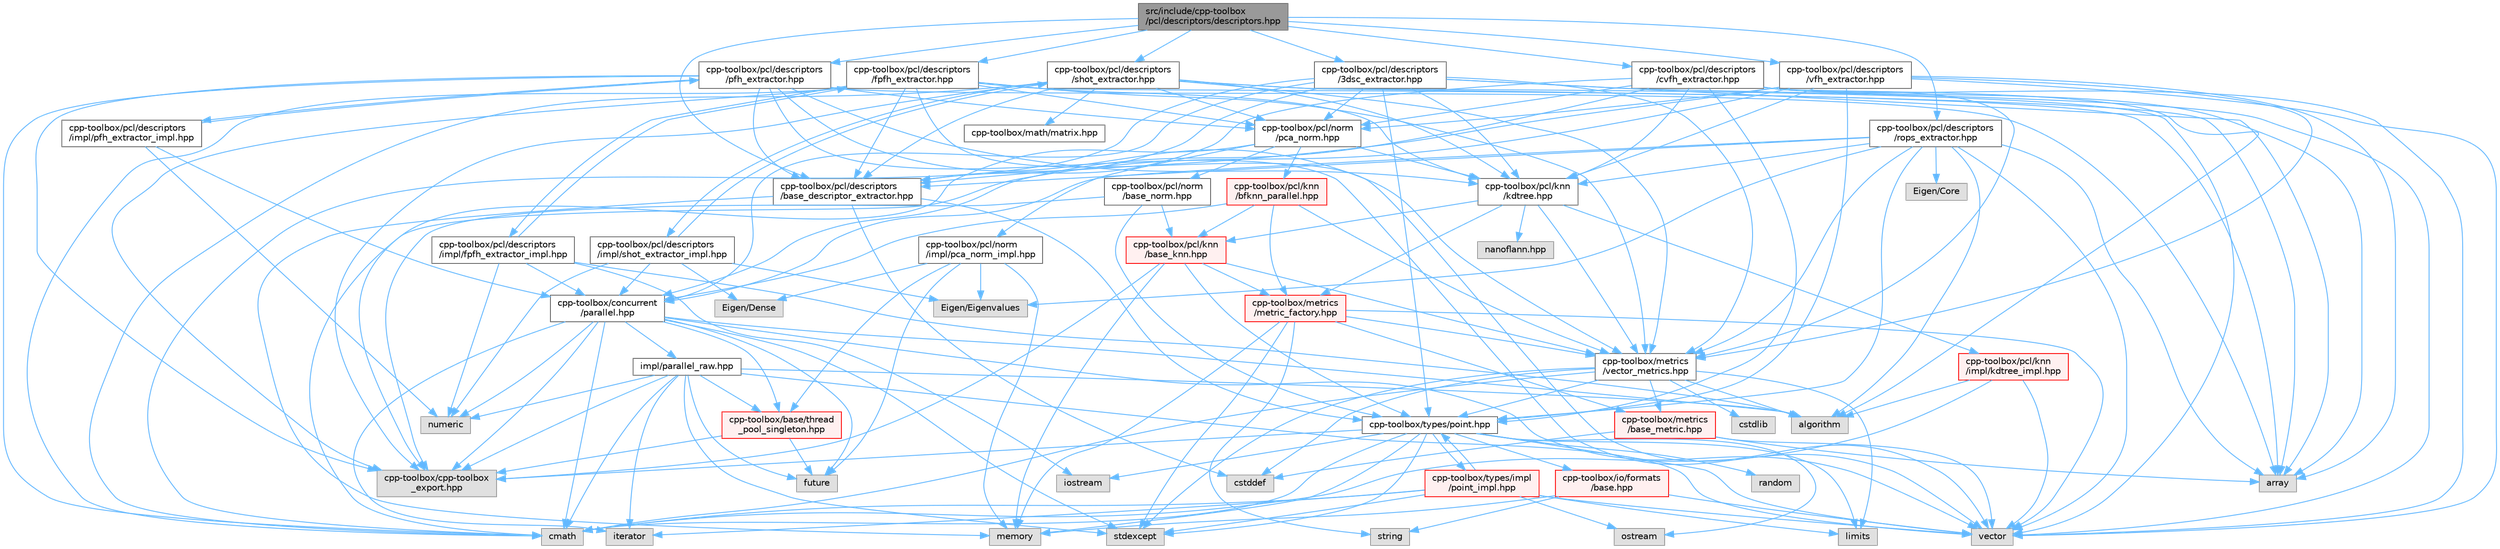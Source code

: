 digraph "src/include/cpp-toolbox/pcl/descriptors/descriptors.hpp"
{
 // LATEX_PDF_SIZE
  bgcolor="transparent";
  edge [fontname=Helvetica,fontsize=10,labelfontname=Helvetica,labelfontsize=10];
  node [fontname=Helvetica,fontsize=10,shape=box,height=0.2,width=0.4];
  Node1 [id="Node000001",label="src/include/cpp-toolbox\l/pcl/descriptors/descriptors.hpp",height=0.2,width=0.4,color="gray40", fillcolor="grey60", style="filled", fontcolor="black",tooltip="描述子提取算法统一导出文件 / Unified export file for descriptor extraction algorithms"];
  Node1 -> Node2 [id="edge1_Node000001_Node000002",color="steelblue1",style="solid",tooltip=" "];
  Node2 [id="Node000002",label="cpp-toolbox/pcl/descriptors\l/base_descriptor_extractor.hpp",height=0.2,width=0.4,color="grey40", fillcolor="white", style="filled",URL="$base__descriptor__extractor_8hpp.html",tooltip=" "];
  Node2 -> Node3 [id="edge2_Node000002_Node000003",color="steelblue1",style="solid",tooltip=" "];
  Node3 [id="Node000003",label="cstddef",height=0.2,width=0.4,color="grey60", fillcolor="#E0E0E0", style="filled",tooltip=" "];
  Node2 -> Node4 [id="edge3_Node000002_Node000004",color="steelblue1",style="solid",tooltip=" "];
  Node4 [id="Node000004",label="memory",height=0.2,width=0.4,color="grey60", fillcolor="#E0E0E0", style="filled",tooltip=" "];
  Node2 -> Node5 [id="edge4_Node000002_Node000005",color="steelblue1",style="solid",tooltip=" "];
  Node5 [id="Node000005",label="cpp-toolbox/types/point.hpp",height=0.2,width=0.4,color="grey40", fillcolor="white", style="filled",URL="$point_8hpp.html",tooltip=" "];
  Node5 -> Node6 [id="edge5_Node000005_Node000006",color="steelblue1",style="solid",tooltip=" "];
  Node6 [id="Node000006",label="cmath",height=0.2,width=0.4,color="grey60", fillcolor="#E0E0E0", style="filled",tooltip=" "];
  Node5 -> Node7 [id="edge6_Node000005_Node000007",color="steelblue1",style="solid",tooltip=" "];
  Node7 [id="Node000007",label="iostream",height=0.2,width=0.4,color="grey60", fillcolor="#E0E0E0", style="filled",tooltip=" "];
  Node5 -> Node8 [id="edge7_Node000005_Node000008",color="steelblue1",style="solid",tooltip=" "];
  Node8 [id="Node000008",label="limits",height=0.2,width=0.4,color="grey60", fillcolor="#E0E0E0", style="filled",tooltip=" "];
  Node5 -> Node4 [id="edge8_Node000005_Node000004",color="steelblue1",style="solid",tooltip=" "];
  Node5 -> Node9 [id="edge9_Node000005_Node000009",color="steelblue1",style="solid",tooltip=" "];
  Node9 [id="Node000009",label="ostream",height=0.2,width=0.4,color="grey60", fillcolor="#E0E0E0", style="filled",tooltip=" "];
  Node5 -> Node10 [id="edge10_Node000005_Node000010",color="steelblue1",style="solid",tooltip=" "];
  Node10 [id="Node000010",label="random",height=0.2,width=0.4,color="grey60", fillcolor="#E0E0E0", style="filled",tooltip=" "];
  Node5 -> Node11 [id="edge11_Node000005_Node000011",color="steelblue1",style="solid",tooltip=" "];
  Node11 [id="Node000011",label="stdexcept",height=0.2,width=0.4,color="grey60", fillcolor="#E0E0E0", style="filled",tooltip=" "];
  Node5 -> Node12 [id="edge12_Node000005_Node000012",color="steelblue1",style="solid",tooltip=" "];
  Node12 [id="Node000012",label="vector",height=0.2,width=0.4,color="grey60", fillcolor="#E0E0E0", style="filled",tooltip=" "];
  Node5 -> Node13 [id="edge13_Node000005_Node000013",color="steelblue1",style="solid",tooltip=" "];
  Node13 [id="Node000013",label="cpp-toolbox/cpp-toolbox\l_export.hpp",height=0.2,width=0.4,color="grey60", fillcolor="#E0E0E0", style="filled",tooltip=" "];
  Node5 -> Node14 [id="edge14_Node000005_Node000014",color="steelblue1",style="solid",tooltip=" "];
  Node14 [id="Node000014",label="cpp-toolbox/io/formats\l/base.hpp",height=0.2,width=0.4,color="red", fillcolor="#FFF0F0", style="filled",URL="$io_2formats_2base_8hpp.html",tooltip=" "];
  Node14 -> Node4 [id="edge15_Node000014_Node000004",color="steelblue1",style="solid",tooltip=" "];
  Node14 -> Node15 [id="edge16_Node000014_Node000015",color="steelblue1",style="solid",tooltip=" "];
  Node15 [id="Node000015",label="string",height=0.2,width=0.4,color="grey60", fillcolor="#E0E0E0", style="filled",tooltip=" "];
  Node14 -> Node12 [id="edge17_Node000014_Node000012",color="steelblue1",style="solid",tooltip=" "];
  Node5 -> Node24 [id="edge18_Node000005_Node000024",color="steelblue1",style="solid",tooltip=" "];
  Node24 [id="Node000024",label="cpp-toolbox/types/impl\l/point_impl.hpp",height=0.2,width=0.4,color="red", fillcolor="#FFF0F0", style="filled",URL="$point__impl_8hpp.html",tooltip=" "];
  Node24 -> Node6 [id="edge19_Node000024_Node000006",color="steelblue1",style="solid",tooltip=" "];
  Node24 -> Node25 [id="edge20_Node000024_Node000025",color="steelblue1",style="solid",tooltip=" "];
  Node25 [id="Node000025",label="iterator",height=0.2,width=0.4,color="grey60", fillcolor="#E0E0E0", style="filled",tooltip=" "];
  Node24 -> Node8 [id="edge21_Node000024_Node000008",color="steelblue1",style="solid",tooltip=" "];
  Node24 -> Node9 [id="edge22_Node000024_Node000009",color="steelblue1",style="solid",tooltip=" "];
  Node24 -> Node11 [id="edge23_Node000024_Node000011",color="steelblue1",style="solid",tooltip=" "];
  Node24 -> Node12 [id="edge24_Node000024_Node000012",color="steelblue1",style="solid",tooltip=" "];
  Node24 -> Node5 [id="edge25_Node000024_Node000005",color="steelblue1",style="solid",tooltip=" "];
  Node1 -> Node27 [id="edge26_Node000001_Node000027",color="steelblue1",style="solid",tooltip=" "];
  Node27 [id="Node000027",label="cpp-toolbox/pcl/descriptors\l/fpfh_extractor.hpp",height=0.2,width=0.4,color="grey40", fillcolor="white", style="filled",URL="$fpfh__extractor_8hpp.html",tooltip=" "];
  Node27 -> Node28 [id="edge27_Node000027_Node000028",color="steelblue1",style="solid",tooltip=" "];
  Node28 [id="Node000028",label="array",height=0.2,width=0.4,color="grey60", fillcolor="#E0E0E0", style="filled",tooltip=" "];
  Node27 -> Node6 [id="edge28_Node000027_Node000006",color="steelblue1",style="solid",tooltip=" "];
  Node27 -> Node12 [id="edge29_Node000027_Node000012",color="steelblue1",style="solid",tooltip=" "];
  Node27 -> Node13 [id="edge30_Node000027_Node000013",color="steelblue1",style="solid",tooltip=" "];
  Node27 -> Node2 [id="edge31_Node000027_Node000002",color="steelblue1",style="solid",tooltip=" "];
  Node27 -> Node29 [id="edge32_Node000027_Node000029",color="steelblue1",style="solid",tooltip=" "];
  Node29 [id="Node000029",label="cpp-toolbox/pcl/knn\l/kdtree.hpp",height=0.2,width=0.4,color="grey40", fillcolor="white", style="filled",URL="$kdtree_8hpp.html",tooltip=" "];
  Node29 -> Node30 [id="edge33_Node000029_Node000030",color="steelblue1",style="solid",tooltip=" "];
  Node30 [id="Node000030",label="cpp-toolbox/pcl/knn\l/base_knn.hpp",height=0.2,width=0.4,color="red", fillcolor="#FFF0F0", style="filled",URL="$base__knn_8hpp.html",tooltip=" "];
  Node30 -> Node4 [id="edge34_Node000030_Node000004",color="steelblue1",style="solid",tooltip=" "];
  Node30 -> Node13 [id="edge35_Node000030_Node000013",color="steelblue1",style="solid",tooltip=" "];
  Node30 -> Node5 [id="edge36_Node000030_Node000005",color="steelblue1",style="solid",tooltip=" "];
  Node30 -> Node31 [id="edge37_Node000030_Node000031",color="steelblue1",style="solid",tooltip=" "];
  Node31 [id="Node000031",label="cpp-toolbox/metrics\l/vector_metrics.hpp",height=0.2,width=0.4,color="grey40", fillcolor="white", style="filled",URL="$vector__metrics_8hpp.html",tooltip=" "];
  Node31 -> Node32 [id="edge38_Node000031_Node000032",color="steelblue1",style="solid",tooltip=" "];
  Node32 [id="Node000032",label="algorithm",height=0.2,width=0.4,color="grey60", fillcolor="#E0E0E0", style="filled",tooltip=" "];
  Node31 -> Node6 [id="edge39_Node000031_Node000006",color="steelblue1",style="solid",tooltip=" "];
  Node31 -> Node3 [id="edge40_Node000031_Node000003",color="steelblue1",style="solid",tooltip=" "];
  Node31 -> Node33 [id="edge41_Node000031_Node000033",color="steelblue1",style="solid",tooltip=" "];
  Node33 [id="Node000033",label="cstdlib",height=0.2,width=0.4,color="grey60", fillcolor="#E0E0E0", style="filled",tooltip=" "];
  Node31 -> Node8 [id="edge42_Node000031_Node000008",color="steelblue1",style="solid",tooltip=" "];
  Node31 -> Node11 [id="edge43_Node000031_Node000011",color="steelblue1",style="solid",tooltip=" "];
  Node31 -> Node34 [id="edge44_Node000031_Node000034",color="steelblue1",style="solid",tooltip=" "];
  Node34 [id="Node000034",label="cpp-toolbox/metrics\l/base_metric.hpp",height=0.2,width=0.4,color="red", fillcolor="#FFF0F0", style="filled",URL="$base__metric_8hpp.html",tooltip=" "];
  Node34 -> Node3 [id="edge45_Node000034_Node000003",color="steelblue1",style="solid",tooltip=" "];
  Node34 -> Node12 [id="edge46_Node000034_Node000012",color="steelblue1",style="solid",tooltip=" "];
  Node34 -> Node28 [id="edge47_Node000034_Node000028",color="steelblue1",style="solid",tooltip=" "];
  Node31 -> Node5 [id="edge48_Node000031_Node000005",color="steelblue1",style="solid",tooltip=" "];
  Node30 -> Node35 [id="edge49_Node000030_Node000035",color="steelblue1",style="solid",tooltip=" "];
  Node35 [id="Node000035",label="cpp-toolbox/metrics\l/metric_factory.hpp",height=0.2,width=0.4,color="red", fillcolor="#FFF0F0", style="filled",URL="$metric__factory_8hpp.html",tooltip=" "];
  Node35 -> Node4 [id="edge50_Node000035_Node000004",color="steelblue1",style="solid",tooltip=" "];
  Node35 -> Node15 [id="edge51_Node000035_Node000015",color="steelblue1",style="solid",tooltip=" "];
  Node35 -> Node11 [id="edge52_Node000035_Node000011",color="steelblue1",style="solid",tooltip=" "];
  Node35 -> Node12 [id="edge53_Node000035_Node000012",color="steelblue1",style="solid",tooltip=" "];
  Node35 -> Node34 [id="edge54_Node000035_Node000034",color="steelblue1",style="solid",tooltip=" "];
  Node35 -> Node31 [id="edge55_Node000035_Node000031",color="steelblue1",style="solid",tooltip=" "];
  Node29 -> Node35 [id="edge56_Node000029_Node000035",color="steelblue1",style="solid",tooltip=" "];
  Node29 -> Node31 [id="edge57_Node000029_Node000031",color="steelblue1",style="solid",tooltip=" "];
  Node29 -> Node42 [id="edge58_Node000029_Node000042",color="steelblue1",style="solid",tooltip=" "];
  Node42 [id="Node000042",label="nanoflann.hpp",height=0.2,width=0.4,color="grey60", fillcolor="#E0E0E0", style="filled",tooltip=" "];
  Node29 -> Node43 [id="edge59_Node000029_Node000043",color="steelblue1",style="solid",tooltip=" "];
  Node43 [id="Node000043",label="cpp-toolbox/pcl/knn\l/impl/kdtree_impl.hpp",height=0.2,width=0.4,color="red", fillcolor="#FFF0F0", style="filled",URL="$kdtree__impl_8hpp.html",tooltip=" "];
  Node43 -> Node32 [id="edge60_Node000043_Node000032",color="steelblue1",style="solid",tooltip=" "];
  Node43 -> Node6 [id="edge61_Node000043_Node000006",color="steelblue1",style="solid",tooltip=" "];
  Node43 -> Node12 [id="edge62_Node000043_Node000012",color="steelblue1",style="solid",tooltip=" "];
  Node27 -> Node47 [id="edge63_Node000027_Node000047",color="steelblue1",style="solid",tooltip=" "];
  Node47 [id="Node000047",label="cpp-toolbox/pcl/norm\l/pca_norm.hpp",height=0.2,width=0.4,color="grey40", fillcolor="white", style="filled",URL="$pca__norm_8hpp.html",tooltip=" "];
  Node47 -> Node13 [id="edge64_Node000047_Node000013",color="steelblue1",style="solid",tooltip=" "];
  Node47 -> Node48 [id="edge65_Node000047_Node000048",color="steelblue1",style="solid",tooltip=" "];
  Node48 [id="Node000048",label="cpp-toolbox/pcl/knn\l/bfknn_parallel.hpp",height=0.2,width=0.4,color="red", fillcolor="#FFF0F0", style="filled",URL="$bfknn__parallel_8hpp.html",tooltip=" "];
  Node48 -> Node49 [id="edge66_Node000048_Node000049",color="steelblue1",style="solid",tooltip=" "];
  Node49 [id="Node000049",label="cpp-toolbox/concurrent\l/parallel.hpp",height=0.2,width=0.4,color="grey40", fillcolor="white", style="filled",URL="$parallel_8hpp.html",tooltip=" "];
  Node49 -> Node32 [id="edge67_Node000049_Node000032",color="steelblue1",style="solid",tooltip=" "];
  Node49 -> Node6 [id="edge68_Node000049_Node000006",color="steelblue1",style="solid",tooltip=" "];
  Node49 -> Node50 [id="edge69_Node000049_Node000050",color="steelblue1",style="solid",tooltip=" "];
  Node50 [id="Node000050",label="future",height=0.2,width=0.4,color="grey60", fillcolor="#E0E0E0", style="filled",tooltip=" "];
  Node49 -> Node25 [id="edge70_Node000049_Node000025",color="steelblue1",style="solid",tooltip=" "];
  Node49 -> Node39 [id="edge71_Node000049_Node000039",color="steelblue1",style="solid",tooltip=" "];
  Node39 [id="Node000039",label="numeric",height=0.2,width=0.4,color="grey60", fillcolor="#E0E0E0", style="filled",tooltip=" "];
  Node49 -> Node11 [id="edge72_Node000049_Node000011",color="steelblue1",style="solid",tooltip=" "];
  Node49 -> Node12 [id="edge73_Node000049_Node000012",color="steelblue1",style="solid",tooltip=" "];
  Node49 -> Node13 [id="edge74_Node000049_Node000013",color="steelblue1",style="solid",tooltip=" "];
  Node49 -> Node51 [id="edge75_Node000049_Node000051",color="steelblue1",style="solid",tooltip=" "];
  Node51 [id="Node000051",label="cpp-toolbox/base/thread\l_pool_singleton.hpp",height=0.2,width=0.4,color="red", fillcolor="#FFF0F0", style="filled",URL="$thread__pool__singleton_8hpp.html",tooltip=" "];
  Node51 -> Node50 [id="edge76_Node000051_Node000050",color="steelblue1",style="solid",tooltip=" "];
  Node51 -> Node13 [id="edge77_Node000051_Node000013",color="steelblue1",style="solid",tooltip=" "];
  Node49 -> Node59 [id="edge78_Node000049_Node000059",color="steelblue1",style="solid",tooltip=" "];
  Node59 [id="Node000059",label="impl/parallel_raw.hpp",height=0.2,width=0.4,color="grey40", fillcolor="white", style="filled",URL="$parallel__raw_8hpp.html",tooltip=" "];
  Node59 -> Node32 [id="edge79_Node000059_Node000032",color="steelblue1",style="solid",tooltip=" "];
  Node59 -> Node6 [id="edge80_Node000059_Node000006",color="steelblue1",style="solid",tooltip=" "];
  Node59 -> Node50 [id="edge81_Node000059_Node000050",color="steelblue1",style="solid",tooltip=" "];
  Node59 -> Node25 [id="edge82_Node000059_Node000025",color="steelblue1",style="solid",tooltip=" "];
  Node59 -> Node39 [id="edge83_Node000059_Node000039",color="steelblue1",style="solid",tooltip=" "];
  Node59 -> Node11 [id="edge84_Node000059_Node000011",color="steelblue1",style="solid",tooltip=" "];
  Node59 -> Node12 [id="edge85_Node000059_Node000012",color="steelblue1",style="solid",tooltip=" "];
  Node59 -> Node51 [id="edge86_Node000059_Node000051",color="steelblue1",style="solid",tooltip=" "];
  Node59 -> Node13 [id="edge87_Node000059_Node000013",color="steelblue1",style="solid",tooltip=" "];
  Node48 -> Node30 [id="edge88_Node000048_Node000030",color="steelblue1",style="solid",tooltip=" "];
  Node48 -> Node35 [id="edge89_Node000048_Node000035",color="steelblue1",style="solid",tooltip=" "];
  Node48 -> Node31 [id="edge90_Node000048_Node000031",color="steelblue1",style="solid",tooltip=" "];
  Node47 -> Node29 [id="edge91_Node000047_Node000029",color="steelblue1",style="solid",tooltip=" "];
  Node47 -> Node61 [id="edge92_Node000047_Node000061",color="steelblue1",style="solid",tooltip=" "];
  Node61 [id="Node000061",label="cpp-toolbox/pcl/norm\l/base_norm.hpp",height=0.2,width=0.4,color="grey40", fillcolor="white", style="filled",URL="$base__norm_8hpp.html",tooltip=" "];
  Node61 -> Node13 [id="edge93_Node000061_Node000013",color="steelblue1",style="solid",tooltip=" "];
  Node61 -> Node30 [id="edge94_Node000061_Node000030",color="steelblue1",style="solid",tooltip=" "];
  Node61 -> Node5 [id="edge95_Node000061_Node000005",color="steelblue1",style="solid",tooltip=" "];
  Node47 -> Node62 [id="edge96_Node000047_Node000062",color="steelblue1",style="solid",tooltip=" "];
  Node62 [id="Node000062",label="cpp-toolbox/pcl/norm\l/impl/pca_norm_impl.hpp",height=0.2,width=0.4,color="grey40", fillcolor="white", style="filled",URL="$pca__norm__impl_8hpp.html",tooltip=" "];
  Node62 -> Node63 [id="edge97_Node000062_Node000063",color="steelblue1",style="solid",tooltip=" "];
  Node63 [id="Node000063",label="Eigen/Dense",height=0.2,width=0.4,color="grey60", fillcolor="#E0E0E0", style="filled",tooltip=" "];
  Node62 -> Node64 [id="edge98_Node000062_Node000064",color="steelblue1",style="solid",tooltip=" "];
  Node64 [id="Node000064",label="Eigen/Eigenvalues",height=0.2,width=0.4,color="grey60", fillcolor="#E0E0E0", style="filled",tooltip=" "];
  Node62 -> Node51 [id="edge99_Node000062_Node000051",color="steelblue1",style="solid",tooltip=" "];
  Node62 -> Node50 [id="edge100_Node000062_Node000050",color="steelblue1",style="solid",tooltip=" "];
  Node62 -> Node4 [id="edge101_Node000062_Node000004",color="steelblue1",style="solid",tooltip=" "];
  Node27 -> Node31 [id="edge102_Node000027_Node000031",color="steelblue1",style="solid",tooltip=" "];
  Node27 -> Node65 [id="edge103_Node000027_Node000065",color="steelblue1",style="solid",tooltip=" "];
  Node65 [id="Node000065",label="cpp-toolbox/pcl/descriptors\l/impl/fpfh_extractor_impl.hpp",height=0.2,width=0.4,color="grey40", fillcolor="white", style="filled",URL="$fpfh__extractor__impl_8hpp.html",tooltip=" "];
  Node65 -> Node27 [id="edge104_Node000065_Node000027",color="steelblue1",style="solid",tooltip=" "];
  Node65 -> Node39 [id="edge105_Node000065_Node000039",color="steelblue1",style="solid",tooltip=" "];
  Node65 -> Node32 [id="edge106_Node000065_Node000032",color="steelblue1",style="solid",tooltip=" "];
  Node65 -> Node7 [id="edge107_Node000065_Node000007",color="steelblue1",style="solid",tooltip=" "];
  Node65 -> Node49 [id="edge108_Node000065_Node000049",color="steelblue1",style="solid",tooltip=" "];
  Node1 -> Node66 [id="edge109_Node000001_Node000066",color="steelblue1",style="solid",tooltip=" "];
  Node66 [id="Node000066",label="cpp-toolbox/pcl/descriptors\l/pfh_extractor.hpp",height=0.2,width=0.4,color="grey40", fillcolor="white", style="filled",URL="$pfh__extractor_8hpp.html",tooltip=" "];
  Node66 -> Node28 [id="edge110_Node000066_Node000028",color="steelblue1",style="solid",tooltip=" "];
  Node66 -> Node6 [id="edge111_Node000066_Node000006",color="steelblue1",style="solid",tooltip=" "];
  Node66 -> Node12 [id="edge112_Node000066_Node000012",color="steelblue1",style="solid",tooltip=" "];
  Node66 -> Node13 [id="edge113_Node000066_Node000013",color="steelblue1",style="solid",tooltip=" "];
  Node66 -> Node2 [id="edge114_Node000066_Node000002",color="steelblue1",style="solid",tooltip=" "];
  Node66 -> Node29 [id="edge115_Node000066_Node000029",color="steelblue1",style="solid",tooltip=" "];
  Node66 -> Node47 [id="edge116_Node000066_Node000047",color="steelblue1",style="solid",tooltip=" "];
  Node66 -> Node31 [id="edge117_Node000066_Node000031",color="steelblue1",style="solid",tooltip=" "];
  Node66 -> Node67 [id="edge118_Node000066_Node000067",color="steelblue1",style="solid",tooltip=" "];
  Node67 [id="Node000067",label="cpp-toolbox/pcl/descriptors\l/impl/pfh_extractor_impl.hpp",height=0.2,width=0.4,color="grey40", fillcolor="white", style="filled",URL="$pfh__extractor__impl_8hpp.html",tooltip=" "];
  Node67 -> Node66 [id="edge119_Node000067_Node000066",color="steelblue1",style="solid",tooltip=" "];
  Node67 -> Node39 [id="edge120_Node000067_Node000039",color="steelblue1",style="solid",tooltip=" "];
  Node67 -> Node49 [id="edge121_Node000067_Node000049",color="steelblue1",style="solid",tooltip=" "];
  Node1 -> Node68 [id="edge122_Node000001_Node000068",color="steelblue1",style="solid",tooltip=" "];
  Node68 [id="Node000068",label="cpp-toolbox/pcl/descriptors\l/shot_extractor.hpp",height=0.2,width=0.4,color="grey40", fillcolor="white", style="filled",URL="$shot__extractor_8hpp.html",tooltip=" "];
  Node68 -> Node28 [id="edge123_Node000068_Node000028",color="steelblue1",style="solid",tooltip=" "];
  Node68 -> Node6 [id="edge124_Node000068_Node000006",color="steelblue1",style="solid",tooltip=" "];
  Node68 -> Node12 [id="edge125_Node000068_Node000012",color="steelblue1",style="solid",tooltip=" "];
  Node68 -> Node13 [id="edge126_Node000068_Node000013",color="steelblue1",style="solid",tooltip=" "];
  Node68 -> Node69 [id="edge127_Node000068_Node000069",color="steelblue1",style="solid",tooltip=" "];
  Node69 [id="Node000069",label="cpp-toolbox/math/matrix.hpp",height=0.2,width=0.4,color="grey40", fillcolor="white", style="filled",URL="$matrix_8hpp.html",tooltip=" "];
  Node68 -> Node2 [id="edge128_Node000068_Node000002",color="steelblue1",style="solid",tooltip=" "];
  Node68 -> Node29 [id="edge129_Node000068_Node000029",color="steelblue1",style="solid",tooltip=" "];
  Node68 -> Node47 [id="edge130_Node000068_Node000047",color="steelblue1",style="solid",tooltip=" "];
  Node68 -> Node31 [id="edge131_Node000068_Node000031",color="steelblue1",style="solid",tooltip=" "];
  Node68 -> Node70 [id="edge132_Node000068_Node000070",color="steelblue1",style="solid",tooltip=" "];
  Node70 [id="Node000070",label="cpp-toolbox/pcl/descriptors\l/impl/shot_extractor_impl.hpp",height=0.2,width=0.4,color="grey40", fillcolor="white", style="filled",URL="$shot__extractor__impl_8hpp.html",tooltip=" "];
  Node70 -> Node68 [id="edge133_Node000070_Node000068",color="steelblue1",style="solid",tooltip=" "];
  Node70 -> Node39 [id="edge134_Node000070_Node000039",color="steelblue1",style="solid",tooltip=" "];
  Node70 -> Node49 [id="edge135_Node000070_Node000049",color="steelblue1",style="solid",tooltip=" "];
  Node70 -> Node63 [id="edge136_Node000070_Node000063",color="steelblue1",style="solid",tooltip=" "];
  Node70 -> Node64 [id="edge137_Node000070_Node000064",color="steelblue1",style="solid",tooltip=" "];
  Node1 -> Node71 [id="edge138_Node000001_Node000071",color="steelblue1",style="solid",tooltip=" "];
  Node71 [id="Node000071",label="cpp-toolbox/pcl/descriptors\l/vfh_extractor.hpp",height=0.2,width=0.4,color="grey40", fillcolor="white", style="filled",URL="$vfh__extractor_8hpp.html",tooltip=" "];
  Node71 -> Node28 [id="edge139_Node000071_Node000028",color="steelblue1",style="solid",tooltip=" "];
  Node71 -> Node6 [id="edge140_Node000071_Node000006",color="steelblue1",style="solid",tooltip=" "];
  Node71 -> Node12 [id="edge141_Node000071_Node000012",color="steelblue1",style="solid",tooltip=" "];
  Node71 -> Node2 [id="edge142_Node000071_Node000002",color="steelblue1",style="solid",tooltip=" "];
  Node71 -> Node29 [id="edge143_Node000071_Node000029",color="steelblue1",style="solid",tooltip=" "];
  Node71 -> Node47 [id="edge144_Node000071_Node000047",color="steelblue1",style="solid",tooltip=" "];
  Node71 -> Node5 [id="edge145_Node000071_Node000005",color="steelblue1",style="solid",tooltip=" "];
  Node71 -> Node31 [id="edge146_Node000071_Node000031",color="steelblue1",style="solid",tooltip=" "];
  Node1 -> Node72 [id="edge147_Node000001_Node000072",color="steelblue1",style="solid",tooltip=" "];
  Node72 [id="Node000072",label="cpp-toolbox/pcl/descriptors\l/3dsc_extractor.hpp",height=0.2,width=0.4,color="grey40", fillcolor="white", style="filled",URL="$3dsc__extractor_8hpp.html",tooltip=" "];
  Node72 -> Node28 [id="edge148_Node000072_Node000028",color="steelblue1",style="solid",tooltip=" "];
  Node72 -> Node6 [id="edge149_Node000072_Node000006",color="steelblue1",style="solid",tooltip=" "];
  Node72 -> Node12 [id="edge150_Node000072_Node000012",color="steelblue1",style="solid",tooltip=" "];
  Node72 -> Node49 [id="edge151_Node000072_Node000049",color="steelblue1",style="solid",tooltip=" "];
  Node72 -> Node2 [id="edge152_Node000072_Node000002",color="steelblue1",style="solid",tooltip=" "];
  Node72 -> Node29 [id="edge153_Node000072_Node000029",color="steelblue1",style="solid",tooltip=" "];
  Node72 -> Node47 [id="edge154_Node000072_Node000047",color="steelblue1",style="solid",tooltip=" "];
  Node72 -> Node5 [id="edge155_Node000072_Node000005",color="steelblue1",style="solid",tooltip=" "];
  Node72 -> Node31 [id="edge156_Node000072_Node000031",color="steelblue1",style="solid",tooltip=" "];
  Node1 -> Node73 [id="edge157_Node000001_Node000073",color="steelblue1",style="solid",tooltip=" "];
  Node73 [id="Node000073",label="cpp-toolbox/pcl/descriptors\l/cvfh_extractor.hpp",height=0.2,width=0.4,color="grey40", fillcolor="white", style="filled",URL="$cvfh__extractor_8hpp.html",tooltip=" "];
  Node73 -> Node32 [id="edge158_Node000073_Node000032",color="steelblue1",style="solid",tooltip=" "];
  Node73 -> Node28 [id="edge159_Node000073_Node000028",color="steelblue1",style="solid",tooltip=" "];
  Node73 -> Node12 [id="edge160_Node000073_Node000012",color="steelblue1",style="solid",tooltip=" "];
  Node73 -> Node49 [id="edge161_Node000073_Node000049",color="steelblue1",style="solid",tooltip=" "];
  Node73 -> Node2 [id="edge162_Node000073_Node000002",color="steelblue1",style="solid",tooltip=" "];
  Node73 -> Node29 [id="edge163_Node000073_Node000029",color="steelblue1",style="solid",tooltip=" "];
  Node73 -> Node47 [id="edge164_Node000073_Node000047",color="steelblue1",style="solid",tooltip=" "];
  Node73 -> Node5 [id="edge165_Node000073_Node000005",color="steelblue1",style="solid",tooltip=" "];
  Node73 -> Node31 [id="edge166_Node000073_Node000031",color="steelblue1",style="solid",tooltip=" "];
  Node1 -> Node74 [id="edge167_Node000001_Node000074",color="steelblue1",style="solid",tooltip=" "];
  Node74 [id="Node000074",label="cpp-toolbox/pcl/descriptors\l/rops_extractor.hpp",height=0.2,width=0.4,color="grey40", fillcolor="white", style="filled",URL="$rops__extractor_8hpp.html",tooltip=" "];
  Node74 -> Node32 [id="edge168_Node000074_Node000032",color="steelblue1",style="solid",tooltip=" "];
  Node74 -> Node28 [id="edge169_Node000074_Node000028",color="steelblue1",style="solid",tooltip=" "];
  Node74 -> Node12 [id="edge170_Node000074_Node000012",color="steelblue1",style="solid",tooltip=" "];
  Node74 -> Node49 [id="edge171_Node000074_Node000049",color="steelblue1",style="solid",tooltip=" "];
  Node74 -> Node2 [id="edge172_Node000074_Node000002",color="steelblue1",style="solid",tooltip=" "];
  Node74 -> Node29 [id="edge173_Node000074_Node000029",color="steelblue1",style="solid",tooltip=" "];
  Node74 -> Node5 [id="edge174_Node000074_Node000005",color="steelblue1",style="solid",tooltip=" "];
  Node74 -> Node31 [id="edge175_Node000074_Node000031",color="steelblue1",style="solid",tooltip=" "];
  Node74 -> Node75 [id="edge176_Node000074_Node000075",color="steelblue1",style="solid",tooltip=" "];
  Node75 [id="Node000075",label="Eigen/Core",height=0.2,width=0.4,color="grey60", fillcolor="#E0E0E0", style="filled",tooltip=" "];
  Node74 -> Node64 [id="edge177_Node000074_Node000064",color="steelblue1",style="solid",tooltip=" "];
}
